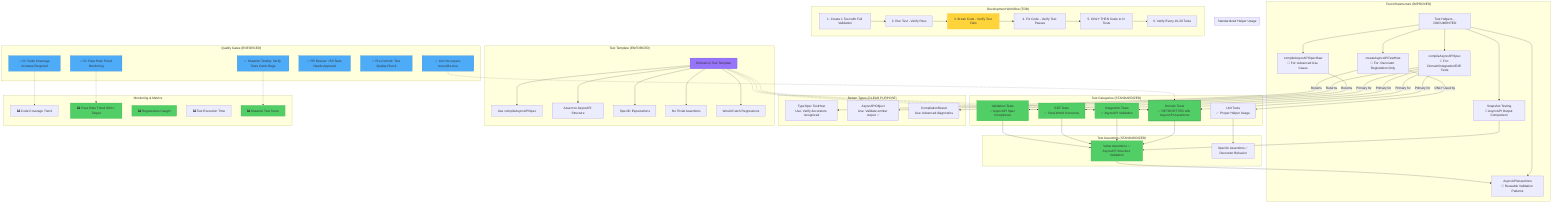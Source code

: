 graph TD
    subgraph "Test Infrastructure (IMPROVED)"
        TH[Test Helpers - DOCUMENTED]
        TH --> CATH[createAsyncAPITestHost<br/>📝 For: Decorator Registration Only]
        TH --> CAS[compileAsyncAPISpec<br/>📝 For: Domain/Integration/E2E Tests]
        TH --> CASWR[compileAsyncAPISpecRaw<br/>📝 For: Advanced Use Cases]
        TH --> AA[AsyncAPIAssertions<br/>📝 Reusable Validation Patterns]
        TH --> ST[Snapshot Testing<br/>📝 AsyncAPI Output Comparison]
    end

    subgraph "Test Categories (STANDARDIZED)"
        UT[Unit Tests<br/>✅ Proper Helper Usage]
        IT[Integration Tests<br/>✅ AsyncAPI Validation]
        ET[E2E Tests<br/>✅ Real-World Scenarios]
        DT[Domain Tests<br/>✅ RETROFITTED with AsyncAPI Assertions]
        VT[Validation Tests<br/>✅ AsyncAPI Spec Compliance]
    end

    subgraph "Standardized Helper Usage"
        CATH --> |ONLY Used by| UT
        CAS --> |Primary for| IT
        CAS --> |Primary for| ET
        CAS --> |Primary for| DT
        CAS --> |Primary for| VT
    end

    subgraph "Return Types (CLEAR PURPOSE)"
        CATH --> |Returns| TSH[TypeSpec TestHost<br/>Use: Verify decorators recognized]
        CAS --> |Returns| AAO[AsyncAPIObject<br/>Use: Validate emitter output ✅]
        CASWR --> |Returns| CR[CompilationResult<br/>Use: Advanced diagnostics]
    end

    subgraph "Test Assertions (STANDARDIZED)"
        DT --> VAL[Value Assertions ✅<br/>AsyncAPI Structure Validation]
        UT --> SPE[Specific Assertions ✅<br/>Decorator Behavior]
        IT --> VAL
        ET --> VAL
        VT --> VAL
        VAL --> AA
        ST --> VAL
    end

    subgraph "Quality Gates (ENFORCED)"
        QG1[✅ Lint: No expect-true.toBe-true]
        QG2[✅ CI: Pass Rate Trend Monitoring]
        QG3[✅ CI: Code Coverage Increase Required]
        QG4[✅ PR Review: >50 Tests Needs Approval]
        QG5[✅ Pre-Commit: Test Quality Check]
        QG6[✅ Mutation Testing: Verify Tests Catch Bugs]
    end

    subgraph "Test Template (ENFORCED)"
        TEMPLATE[Reference Test Template]
        TEMPLATE --> TMP1[Use compileAsyncAPISpec]
        TEMPLATE --> TMP2[Assert on AsyncAPI Structure]
        TEMPLATE --> TMP3[Specific Expectations]
        TEMPLATE --> TMP4[No Trivial Assertions]
        TEMPLATE --> TMP5[Would Catch Regressions]
    end

    subgraph "Development Workflow (TDD)"
        TDD1[1. Create 1 Test with Full Validation]
        TDD2[2. Run Test - Verify Pass]
        TDD3[3. Break Code - Verify Test Fails]
        TDD4[4. Fix Code - Verify Test Passes]
        TDD5[5. ONLY THEN Scale to N Tests]
        TDD6[6. Verify Every 10-20 Tests]

        TDD1 --> TDD2 --> TDD3 --> TDD4 --> TDD5 --> TDD6
    end

    subgraph "Monitoring & Metrics"
        M1[📊 Code Coverage Trend]
        M2[📊 Pass Rate Trend 90%+ Target]
        M3[📊 Regressions Caught]
        M4[📊 Test Execution Time]
        M5[📊 Mutation Test Score]
    end

    TEMPLATE -.-> DT
    TEMPLATE -.-> IT
    TEMPLATE -.-> ET
    QG1 -.-> DT
    QG2 -.-> M2
    QG3 -.-> M1
    QG6 -.-> M5

    style DT fill:#51cf66,stroke:#2f9e44,stroke-width:3px
    style IT fill:#51cf66,stroke:#2f9e44
    style ET fill:#51cf66,stroke:#2f9e44
    style VT fill:#51cf66,stroke:#2f9e44
    style VAL fill:#51cf66,stroke:#2f9e44
    style QG1 fill:#4dabf7,stroke:#1971c2
    style QG2 fill:#4dabf7,stroke:#1971c2
    style QG3 fill:#4dabf7,stroke:#1971c2
    style QG4 fill:#4dabf7,stroke:#1971c2
    style QG5 fill:#4dabf7,stroke:#1971c2
    style QG6 fill:#4dabf7,stroke:#1971c2
    style TEMPLATE fill:#9775fa,stroke:#5f3dc4
    style TDD3 fill:#ffd43b,stroke:#fab005
    style M2 fill:#51cf66,stroke:#2f9e44
    style M3 fill:#51cf66,stroke:#2f9e44
    style M5 fill:#51cf66,stroke:#2f9e44

    classDef goodTest fill:#51cf66,stroke:#2f9e44
    classDef qualityGate fill:#4dabf7,stroke:#1971c2
    classDef template fill:#9775fa,stroke:#5f3dc4
    classDef warning fill:#ffd43b,stroke:#fab005